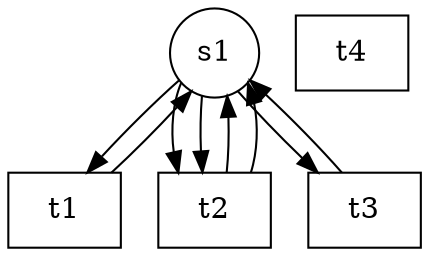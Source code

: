 digraph petrinet{
node[shape=circle];
"s1";
"t1" [shape=box];
"t2" [shape=box];
"t3" [shape=box];
"t4" [shape=box];
"s1"->"t1"
"s1"->"t2"
"s1"->"t2"
"s1"->"t3"
"t1"->"s1"
"t2"->"s1"
"t2"->"s1"
"t3"->"s1"
}